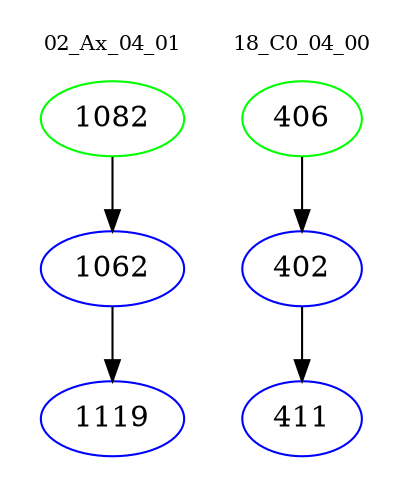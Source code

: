 digraph{
subgraph cluster_0 {
color = white
label = "02_Ax_04_01";
fontsize=10;
T0_1082 [label="1082", color="green"]
T0_1082 -> T0_1062 [color="black"]
T0_1062 [label="1062", color="blue"]
T0_1062 -> T0_1119 [color="black"]
T0_1119 [label="1119", color="blue"]
}
subgraph cluster_1 {
color = white
label = "18_C0_04_00";
fontsize=10;
T1_406 [label="406", color="green"]
T1_406 -> T1_402 [color="black"]
T1_402 [label="402", color="blue"]
T1_402 -> T1_411 [color="black"]
T1_411 [label="411", color="blue"]
}
}
